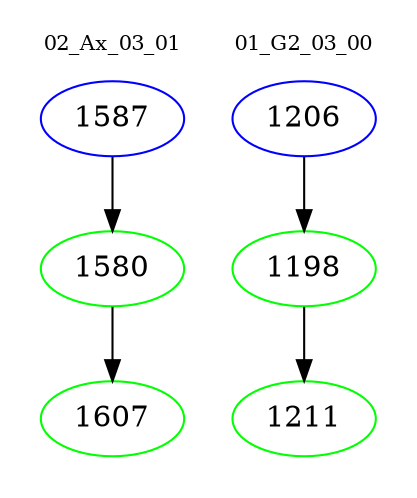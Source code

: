 digraph{
subgraph cluster_0 {
color = white
label = "02_Ax_03_01";
fontsize=10;
T0_1587 [label="1587", color="blue"]
T0_1587 -> T0_1580 [color="black"]
T0_1580 [label="1580", color="green"]
T0_1580 -> T0_1607 [color="black"]
T0_1607 [label="1607", color="green"]
}
subgraph cluster_1 {
color = white
label = "01_G2_03_00";
fontsize=10;
T1_1206 [label="1206", color="blue"]
T1_1206 -> T1_1198 [color="black"]
T1_1198 [label="1198", color="green"]
T1_1198 -> T1_1211 [color="black"]
T1_1211 [label="1211", color="green"]
}
}
